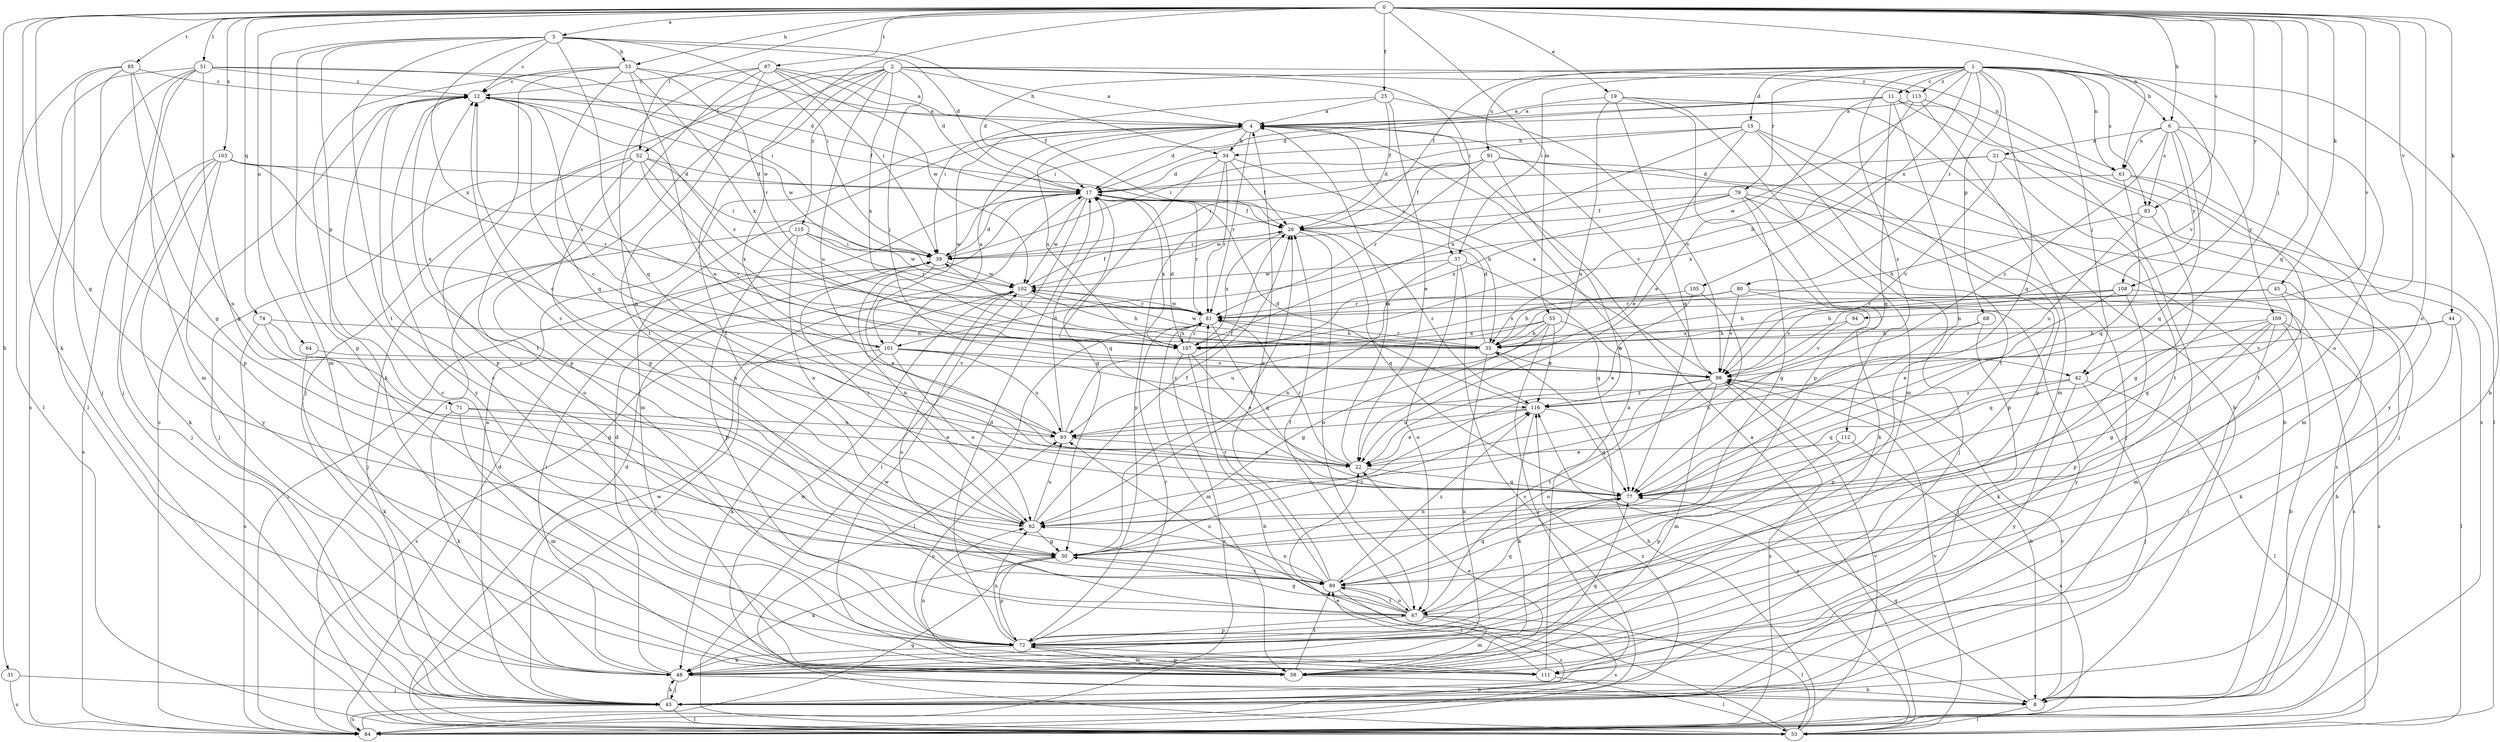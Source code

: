 strict digraph  {
0;
1;
2;
3;
4;
6;
8;
11;
12;
15;
17;
19;
21;
22;
25;
26;
30;
31;
33;
34;
35;
37;
39;
42;
43;
44;
45;
48;
51;
52;
53;
55;
58;
61;
62;
64;
67;
68;
71;
72;
74;
77;
79;
80;
81;
83;
84;
85;
87;
89;
91;
93;
94;
98;
101;
102;
103;
105;
107;
108;
109;
111;
112;
113;
115;
116;
0 -> 3  [label=a];
0 -> 6  [label=b];
0 -> 19  [label=e];
0 -> 25  [label=f];
0 -> 30  [label=g];
0 -> 31  [label=h];
0 -> 33  [label=h];
0 -> 42  [label=j];
0 -> 44  [label=k];
0 -> 45  [label=k];
0 -> 48  [label=k];
0 -> 51  [label=l];
0 -> 52  [label=l];
0 -> 55  [label=m];
0 -> 61  [label=n];
0 -> 64  [label=o];
0 -> 67  [label=o];
0 -> 74  [label=q];
0 -> 77  [label=q];
0 -> 83  [label=s];
0 -> 85  [label=t];
0 -> 87  [label=t];
0 -> 94  [label=v];
0 -> 98  [label=v];
0 -> 101  [label=w];
0 -> 103  [label=x];
0 -> 108  [label=y];
1 -> 6  [label=b];
1 -> 8  [label=b];
1 -> 11  [label=c];
1 -> 15  [label=d];
1 -> 17  [label=d];
1 -> 26  [label=f];
1 -> 37  [label=i];
1 -> 42  [label=j];
1 -> 61  [label=n];
1 -> 67  [label=o];
1 -> 68  [label=p];
1 -> 77  [label=q];
1 -> 79  [label=r];
1 -> 80  [label=r];
1 -> 83  [label=s];
1 -> 91  [label=u];
1 -> 98  [label=v];
1 -> 101  [label=w];
1 -> 105  [label=x];
1 -> 112  [label=z];
1 -> 113  [label=z];
2 -> 4  [label=a];
2 -> 37  [label=i];
2 -> 42  [label=j];
2 -> 43  [label=j];
2 -> 52  [label=l];
2 -> 53  [label=l];
2 -> 61  [label=n];
2 -> 89  [label=t];
2 -> 93  [label=u];
2 -> 107  [label=x];
2 -> 113  [label=z];
2 -> 115  [label=z];
3 -> 12  [label=c];
3 -> 17  [label=d];
3 -> 33  [label=h];
3 -> 34  [label=h];
3 -> 39  [label=i];
3 -> 58  [label=m];
3 -> 71  [label=p];
3 -> 72  [label=p];
3 -> 77  [label=q];
3 -> 89  [label=t];
3 -> 107  [label=x];
4 -> 17  [label=d];
4 -> 34  [label=h];
4 -> 58  [label=m];
4 -> 81  [label=r];
4 -> 98  [label=v];
4 -> 101  [label=w];
4 -> 107  [label=x];
6 -> 21  [label=e];
6 -> 61  [label=n];
6 -> 77  [label=q];
6 -> 83  [label=s];
6 -> 108  [label=y];
6 -> 109  [label=y];
6 -> 111  [label=y];
6 -> 116  [label=z];
8 -> 53  [label=l];
8 -> 77  [label=q];
8 -> 98  [label=v];
8 -> 102  [label=w];
11 -> 4  [label=a];
11 -> 17  [label=d];
11 -> 22  [label=e];
11 -> 39  [label=i];
11 -> 53  [label=l];
11 -> 62  [label=n];
11 -> 77  [label=q];
11 -> 84  [label=s];
12 -> 4  [label=a];
12 -> 26  [label=f];
12 -> 89  [label=t];
12 -> 102  [label=w];
12 -> 111  [label=y];
15 -> 8  [label=b];
15 -> 22  [label=e];
15 -> 34  [label=h];
15 -> 39  [label=i];
15 -> 72  [label=p];
15 -> 89  [label=t];
15 -> 107  [label=x];
17 -> 26  [label=f];
17 -> 53  [label=l];
17 -> 77  [label=q];
17 -> 81  [label=r];
17 -> 102  [label=w];
17 -> 107  [label=x];
19 -> 4  [label=a];
19 -> 8  [label=b];
19 -> 58  [label=m];
19 -> 72  [label=p];
19 -> 77  [label=q];
19 -> 93  [label=u];
21 -> 17  [label=d];
21 -> 43  [label=j];
21 -> 89  [label=t];
21 -> 98  [label=v];
21 -> 107  [label=x];
22 -> 4  [label=a];
22 -> 12  [label=c];
22 -> 77  [label=q];
22 -> 81  [label=r];
25 -> 4  [label=a];
25 -> 22  [label=e];
25 -> 26  [label=f];
25 -> 39  [label=i];
25 -> 98  [label=v];
26 -> 39  [label=i];
26 -> 67  [label=o];
26 -> 77  [label=q];
26 -> 107  [label=x];
26 -> 116  [label=z];
30 -> 26  [label=f];
30 -> 48  [label=k];
30 -> 72  [label=p];
30 -> 89  [label=t];
30 -> 116  [label=z];
31 -> 43  [label=j];
31 -> 84  [label=s];
33 -> 12  [label=c];
33 -> 22  [label=e];
33 -> 26  [label=f];
33 -> 48  [label=k];
33 -> 72  [label=p];
33 -> 77  [label=q];
33 -> 81  [label=r];
33 -> 107  [label=x];
34 -> 17  [label=d];
34 -> 26  [label=f];
34 -> 30  [label=g];
34 -> 35  [label=h];
34 -> 72  [label=p];
34 -> 81  [label=r];
35 -> 12  [label=c];
35 -> 17  [label=d];
35 -> 39  [label=i];
35 -> 48  [label=k];
35 -> 81  [label=r];
35 -> 98  [label=v];
35 -> 102  [label=w];
37 -> 62  [label=n];
37 -> 67  [label=o];
37 -> 77  [label=q];
37 -> 84  [label=s];
37 -> 102  [label=w];
39 -> 17  [label=d];
39 -> 22  [label=e];
39 -> 62  [label=n];
39 -> 102  [label=w];
42 -> 43  [label=j];
42 -> 53  [label=l];
42 -> 77  [label=q];
42 -> 111  [label=y];
42 -> 116  [label=z];
43 -> 4  [label=a];
43 -> 48  [label=k];
43 -> 53  [label=l];
43 -> 84  [label=s];
43 -> 102  [label=w];
43 -> 116  [label=z];
44 -> 35  [label=h];
44 -> 48  [label=k];
44 -> 53  [label=l];
44 -> 98  [label=v];
45 -> 8  [label=b];
45 -> 35  [label=h];
45 -> 77  [label=q];
45 -> 81  [label=r];
48 -> 8  [label=b];
48 -> 17  [label=d];
48 -> 39  [label=i];
48 -> 43  [label=j];
48 -> 77  [label=q];
51 -> 12  [label=c];
51 -> 17  [label=d];
51 -> 30  [label=g];
51 -> 39  [label=i];
51 -> 43  [label=j];
51 -> 53  [label=l];
51 -> 58  [label=m];
51 -> 84  [label=s];
52 -> 17  [label=d];
52 -> 30  [label=g];
52 -> 39  [label=i];
52 -> 43  [label=j];
52 -> 67  [label=o];
52 -> 98  [label=v];
52 -> 107  [label=x];
53 -> 4  [label=a];
53 -> 17  [label=d];
53 -> 22  [label=e];
53 -> 35  [label=h];
53 -> 98  [label=v];
53 -> 116  [label=z];
55 -> 30  [label=g];
55 -> 35  [label=h];
55 -> 43  [label=j];
55 -> 93  [label=u];
55 -> 98  [label=v];
55 -> 107  [label=x];
55 -> 116  [label=z];
58 -> 8  [label=b];
58 -> 12  [label=c];
58 -> 22  [label=e];
58 -> 62  [label=n];
58 -> 72  [label=p];
58 -> 89  [label=t];
61 -> 39  [label=i];
61 -> 58  [label=m];
61 -> 77  [label=q];
61 -> 89  [label=t];
62 -> 12  [label=c];
62 -> 26  [label=f];
62 -> 30  [label=g];
62 -> 39  [label=i];
62 -> 93  [label=u];
64 -> 48  [label=k];
64 -> 98  [label=v];
67 -> 12  [label=c];
67 -> 26  [label=f];
67 -> 30  [label=g];
67 -> 53  [label=l];
67 -> 58  [label=m];
67 -> 72  [label=p];
67 -> 77  [label=q];
67 -> 84  [label=s];
67 -> 89  [label=t];
67 -> 93  [label=u];
68 -> 43  [label=j];
68 -> 72  [label=p];
68 -> 107  [label=x];
71 -> 22  [label=e];
71 -> 48  [label=k];
71 -> 58  [label=m];
71 -> 93  [label=u];
72 -> 12  [label=c];
72 -> 17  [label=d];
72 -> 48  [label=k];
72 -> 58  [label=m];
72 -> 62  [label=n];
72 -> 81  [label=r];
72 -> 111  [label=y];
74 -> 30  [label=g];
74 -> 35  [label=h];
74 -> 84  [label=s];
74 -> 93  [label=u];
77 -> 62  [label=n];
79 -> 26  [label=f];
79 -> 30  [label=g];
79 -> 43  [label=j];
79 -> 48  [label=k];
79 -> 84  [label=s];
79 -> 102  [label=w];
79 -> 107  [label=x];
80 -> 35  [label=h];
80 -> 81  [label=r];
80 -> 84  [label=s];
80 -> 98  [label=v];
80 -> 107  [label=x];
80 -> 111  [label=y];
81 -> 35  [label=h];
81 -> 53  [label=l];
81 -> 58  [label=m];
81 -> 77  [label=q];
81 -> 102  [label=w];
81 -> 107  [label=x];
83 -> 30  [label=g];
83 -> 35  [label=h];
83 -> 93  [label=u];
84 -> 12  [label=c];
84 -> 17  [label=d];
84 -> 30  [label=g];
84 -> 39  [label=i];
84 -> 98  [label=v];
85 -> 12  [label=c];
85 -> 30  [label=g];
85 -> 43  [label=j];
85 -> 53  [label=l];
85 -> 62  [label=n];
85 -> 72  [label=p];
87 -> 4  [label=a];
87 -> 12  [label=c];
87 -> 17  [label=d];
87 -> 39  [label=i];
87 -> 62  [label=n];
87 -> 72  [label=p];
87 -> 89  [label=t];
87 -> 102  [label=w];
89 -> 4  [label=a];
89 -> 62  [label=n];
89 -> 67  [label=o];
89 -> 77  [label=q];
89 -> 81  [label=r];
89 -> 84  [label=s];
89 -> 116  [label=z];
91 -> 17  [label=d];
91 -> 26  [label=f];
91 -> 39  [label=i];
91 -> 43  [label=j];
91 -> 62  [label=n];
91 -> 72  [label=p];
91 -> 81  [label=r];
93 -> 12  [label=c];
93 -> 17  [label=d];
93 -> 22  [label=e];
93 -> 26  [label=f];
94 -> 35  [label=h];
94 -> 98  [label=v];
98 -> 4  [label=a];
98 -> 8  [label=b];
98 -> 58  [label=m];
98 -> 67  [label=o];
98 -> 84  [label=s];
98 -> 89  [label=t];
98 -> 116  [label=z];
101 -> 4  [label=a];
101 -> 12  [label=c];
101 -> 48  [label=k];
101 -> 62  [label=n];
101 -> 84  [label=s];
101 -> 93  [label=u];
101 -> 98  [label=v];
101 -> 116  [label=z];
102 -> 26  [label=f];
102 -> 35  [label=h];
102 -> 53  [label=l];
102 -> 67  [label=o];
102 -> 81  [label=r];
103 -> 17  [label=d];
103 -> 43  [label=j];
103 -> 48  [label=k];
103 -> 81  [label=r];
103 -> 84  [label=s];
103 -> 107  [label=x];
103 -> 111  [label=y];
105 -> 22  [label=e];
105 -> 62  [label=n];
105 -> 81  [label=r];
107 -> 8  [label=b];
107 -> 17  [label=d];
107 -> 22  [label=e];
107 -> 81  [label=r];
107 -> 84  [label=s];
108 -> 22  [label=e];
108 -> 35  [label=h];
108 -> 58  [label=m];
108 -> 72  [label=p];
108 -> 81  [label=r];
108 -> 98  [label=v];
109 -> 8  [label=b];
109 -> 30  [label=g];
109 -> 35  [label=h];
109 -> 43  [label=j];
109 -> 48  [label=k];
109 -> 77  [label=q];
109 -> 84  [label=s];
111 -> 4  [label=a];
111 -> 53  [label=l];
111 -> 89  [label=t];
111 -> 93  [label=u];
111 -> 102  [label=w];
112 -> 22  [label=e];
112 -> 72  [label=p];
112 -> 84  [label=s];
113 -> 4  [label=a];
113 -> 35  [label=h];
113 -> 43  [label=j];
113 -> 58  [label=m];
115 -> 39  [label=i];
115 -> 43  [label=j];
115 -> 62  [label=n];
115 -> 72  [label=p];
115 -> 81  [label=r];
115 -> 102  [label=w];
116 -> 17  [label=d];
116 -> 22  [label=e];
116 -> 48  [label=k];
116 -> 77  [label=q];
116 -> 93  [label=u];
}

